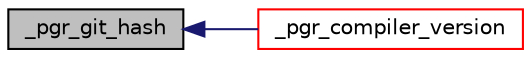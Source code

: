 digraph "_pgr_git_hash"
{
  edge [fontname="Helvetica",fontsize="10",labelfontname="Helvetica",labelfontsize="10"];
  node [fontname="Helvetica",fontsize="10",shape=record];
  rankdir="LR";
  Node45 [label="_pgr_git_hash",height=0.2,width=0.4,color="black", fillcolor="grey75", style="filled", fontcolor="black"];
  Node45 -> Node46 [dir="back",color="midnightblue",fontsize="10",style="solid",fontname="Helvetica"];
  Node46 [label="_pgr_compiler_version",height=0.2,width=0.4,color="red", fillcolor="white", style="filled",URL="$__version_8c.html#aedbf88b79d861d9cca49480bf92e1f3f"];
}
